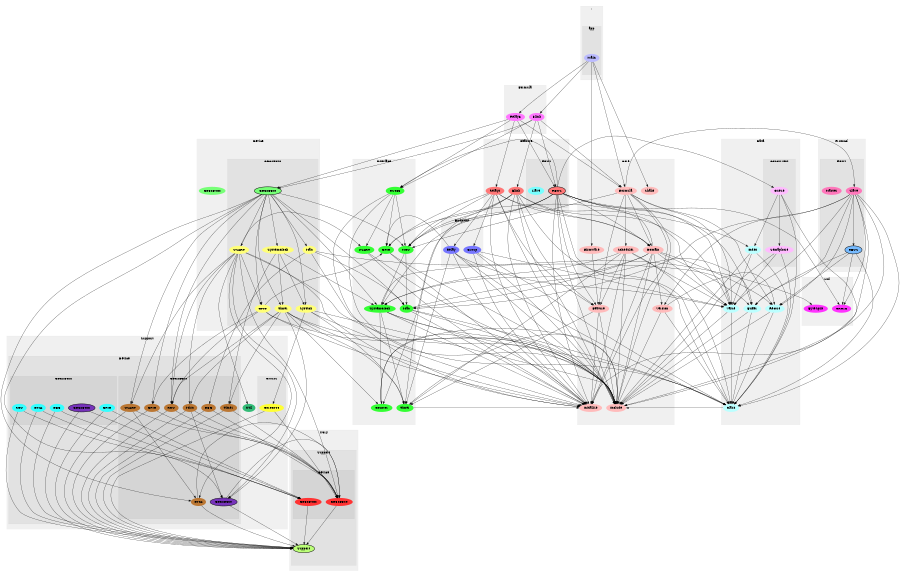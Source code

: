 digraph G {
size="6,4";
ratio="fill";
subgraph cluster_0 {
label=".";
color="#0000000F";
style="filled";
subgraph cluster_1 {
label="app";
color="#0000000F";
style="filled";
u0[label="Main",style="filled",fillcolor="#bbbbff",penwidth="0"];

}

}
subgraph cluster_2 {
label="Core";
color="#0000000F";
style="filled";
u3[label="Include",style="filled",fillcolor="#ffbbbb",penwidth="0"];
u4[label="Scheduler",style="filled",fillcolor="#ffbbbb",penwidth="0"];
u5[label="Firmware",style="filled",fillcolor="#ffbbbb",penwidth="0"];
u6[label="Initialize",style="filled",fillcolor="#ffbbbb",penwidth="0"];
u7[label="Formula",style="filled",fillcolor="#ffbbbb",penwidth="0"];
u8[label="Domain",style="filled",fillcolor="#ffbbbb",penwidth="0"];
u9[label="Version",style="filled",fillcolor="#ffbbbb",penwidth="0"];
u10[label="Feature",style="filled",fillcolor="#ffbbbb",penwidth="0"];
u11[label="Shake",style="filled",fillcolor="#ffbbbb",penwidth="0"];

}
subgraph cluster_3 {
label="Data";
color="#0000000F";
style="filled";
u12[label="Record",style="filled",fillcolor="#bbffff",penwidth="0"];
u13[label="Class",style="filled",fillcolor="#bbffff",penwidth="0"];
u14[label="Buffer",style="filled",fillcolor="#bbffff",penwidth="0"];
u15[label="Value",style="filled",fillcolor="#bbffff",penwidth="0"];
u16[label="Index",style="filled",fillcolor="#bbffff",penwidth="0"];
subgraph cluster_4 {
label="Concurrent";
color="#0000000F";
style="filled";
u17[label="Queue",style="filled",fillcolor="#ffbbff",penwidth="0"];
u18[label="Semaphore",style="filled",fillcolor="#ffbbff",penwidth="0"];

}

}
subgraph cluster_5 {
label="Device";
color="#0000000F";
style="filled";
u19[label="GD32F4xx",style="filled",fillcolor="#77ff77",penwidth="0"];
subgraph cluster_6 {
label="GD32F3x0";
color="#0000000F";
style="filled";
u26[label="GD32F3x0",style="filled,bold",fillcolor="#77ff77"];
u20[label="GPIO",style="filled",fillcolor="#ffff77",penwidth="0"];
u21[label="Mac",style="filled",fillcolor="#ffff77",penwidth="0"];
u22[label="SysTick",style="filled",fillcolor="#ffff77",penwidth="0"];
u23[label="SystemClock",style="filled",fillcolor="#ffff77",penwidth="0"];
u24[label="USART",style="filled",fillcolor="#ffff77",penwidth="0"];
u25[label="Timer",style="filled",fillcolor="#ffff77",penwidth="0"];

}

}
subgraph cluster_7 {
label="Endpoint";
color="#0000000F";
style="filled";
u27[label="Group",style="filled",fillcolor="#7777ff",penwidth="0"];
u28[label="Relay",style="filled",fillcolor="#7777ff",penwidth="0"];

}
subgraph cluster_8 {
label="Feature";
color="#0000000F";
style="filled";
u31[label="Relays",style="filled",fillcolor="#ff7777",penwidth="0"];
u32[label="Blink",style="filled",fillcolor="#ff7777",penwidth="0"];
subgraph cluster_9 {
label="RBUS";
color="#0000000F";
style="filled";
u30[label="RBUS",style="filled,bold",fillcolor="#ff7777"];
u29[label="Slave",style="filled",fillcolor="#77ffff",penwidth="0"];

}

}
subgraph cluster_10 {
label="Formula";
color="#0000000F";
style="filled";
u1[label="Relay6",style="filled",fillcolor="#ff77ff",penwidth="0"];
u2[label="Blink",style="filled",fillcolor="#ff77ff",penwidth="0"];

}
subgraph cluster_11 {
label="Interface";
color="#0000000F";
style="filled";
u33[label="MCU",style="filled",fillcolor="#33ff33",penwidth="0"];
u34[label="GPIO",style="filled",fillcolor="#33ff33",penwidth="0"];
u35[label="Mac",style="filled",fillcolor="#33ff33",penwidth="0"];
u36[label="Counter",style="filled",fillcolor="#33ff33",penwidth="0"];
u37[label="RS485",style="filled",fillcolor="#33ff33",penwidth="0"];
u38[label="SystemClock",style="filled",fillcolor="#33ff33",penwidth="0"];
u39[label="USART",style="filled",fillcolor="#33ff33",penwidth="0"];
u40[label="Timer",style="filled",fillcolor="#33ff33",penwidth="0"];

}
subgraph cluster_12 {
label="Ivory";
color="#0000000F";
style="filled";
subgraph cluster_13 {
label="Support";
color="#0000000F";
style="filled";
u43[label="Support",style="filled,bold",fillcolor="#bbff77"];
subgraph cluster_14 {
label="Device";
color="#0000000F";
style="filled";
u41[label="GD32F4xx",style="filled",fillcolor="#ff3333",penwidth="0"];
u42[label="GD32F3x0",style="filled",fillcolor="#ff3333",penwidth="0"];

}

}

}
subgraph cluster_15 {
label="Protocol";
color="#0000000F";
style="filled";
subgraph cluster_16 {
label="RBUS";
color="#0000000F";
style="filled";
u46[label="RBUS",style="filled,bold",fillcolor="#77bbff"];
u44[label="Slave",style="filled",fillcolor="#ff77bb",penwidth="0"];
u45[label="Master",style="filled",fillcolor="#ff77bb",penwidth="0"];

}

}
subgraph cluster_17 {
label="Support";
color="#0000000F";
style="filled";
u61[label="Util",style="filled",fillcolor="#33bb77",penwidth="0"];
subgraph cluster_18 {
label="CMSIS";
color="#0000000F";
style="filled";
u47[label="CoreCM4",style="filled",fillcolor="#ffff33",penwidth="0"];

}
subgraph cluster_19 {
label="Device";
color="#0000000F";
style="filled";
subgraph cluster_20 {
label="GD32F3x0";
color="#0000000F";
style="filled";
u60[label="GD32F3x0",style="filled,bold",fillcolor="#7733bb"];
u53[label="GPIO",style="filled",fillcolor="#bb7733",penwidth="0"];
u54[label="RCU",style="filled",fillcolor="#bb7733",penwidth="0"];
u55[label="Misc",style="filled",fillcolor="#bb7733",penwidth="0"];
u56[label="DMA",style="filled",fillcolor="#bb7733",penwidth="0"];
u57[label="USART",style="filled",fillcolor="#bb7733",penwidth="0"];
u58[label="Timer",style="filled",fillcolor="#bb7733",penwidth="0"];
u59[label="DBG",style="filled",fillcolor="#bb7733",penwidth="0"];

}
subgraph cluster_21 {
label="GD32F4xx";
color="#0000000F";
style="filled";
u48[label="GD32F4xx",style="filled,bold",fillcolor="#7733bb"];
u49[label="GPIO",style="filled",fillcolor="#33ffff",penwidth="0"];
u50[label="RCU",style="filled",fillcolor="#33ffff",penwidth="0"];
u51[label="DMA",style="filled",fillcolor="#33ffff",penwidth="0"];
u52[label="DBG",style="filled",fillcolor="#33ffff",penwidth="0"];

}

}

}
subgraph cluster_22 {
label="Util";
color="#0000000F";
style="filled";
u62[label="ByteSplit",style="filled",fillcolor="#ff33ff",penwidth="0"];
u63[label="CRC16",style="filled",fillcolor="#ff33ff",penwidth="0"];

}
u0 -> u1;
u0 -> u2;
u0 -> u5;
u0 -> u7;
u0 -> u11;
u1 -> u7;
u1 -> u26;
u1 -> u30;
u1 -> u31;
u1 -> u37;
u2 -> u7;
u2 -> u26;
u2 -> u30;
u2 -> u32;
u2 -> u37;
u4 -> u3;
u4 -> u6;
u4 -> u10;
u4 -> u13;
u4 -> u15;
u4 -> u38;
u4 -> u40;
u5 -> u10;
u7 -> u3;
u7 -> u4;
u7 -> u6;
u7 -> u8;
u7 -> u10;
u7 -> u12;
u7 -> u15;
u7 -> u33;
u7 -> u44;
u8 -> u3;
u8 -> u6;
u8 -> u9;
u8 -> u12;
u8 -> u14;
u8 -> u15;
u8 -> u33;
u8 -> u35;
u8 -> u38;
u9 -> u3;
u9 -> u12;
u9 -> u13;
u10 -> u3;
u10 -> u6;
u10 -> u40;
u12 -> u3;
u12 -> u13;
u13 -> u3;
u14 -> u3;
u14 -> u13;
u15 -> u3;
u15 -> u13;
u16 -> u3;
u16 -> u13;
u16 -> u15;
u17 -> u3;
u17 -> u13;
u17 -> u16;
u17 -> u18;
u18 -> u3;
u18 -> u13;
u18 -> u15;
u20 -> u3;
u20 -> u6;
u20 -> u34;
u20 -> u53;
u20 -> u54;
u21 -> u13;
u21 -> u35;
u21 -> u59;
u21 -> u62;
u22 -> u3;
u22 -> u6;
u22 -> u40;
u22 -> u47;
u23 -> u22;
u23 -> u25;
u23 -> u38;
u23 -> u58;
u24 -> u3;
u24 -> u6;
u24 -> u20;
u24 -> u39;
u24 -> u42;
u24 -> u54;
u24 -> u55;
u24 -> u56;
u24 -> u57;
u24 -> u60;
u24 -> u61;
u25 -> u3;
u25 -> u6;
u25 -> u36;
u25 -> u40;
u25 -> u54;
u25 -> u55;
u25 -> u58;
u25 -> u60;
u26 -> u20;
u26 -> u21;
u26 -> u22;
u26 -> u23;
u26 -> u24;
u26 -> u25;
u26 -> u33;
u26 -> u35;
u26 -> u38;
u26 -> u53;
u26 -> u54;
u26 -> u56;
u26 -> u57;
u26 -> u60;
u27 -> u3;
u27 -> u6;
u27 -> u13;
u27 -> u15;
u28 -> u3;
u28 -> u6;
u28 -> u13;
u28 -> u15;
u28 -> u34;
u28 -> u40;
u30 -> u3;
u30 -> u6;
u30 -> u8;
u30 -> u10;
u30 -> u13;
u30 -> u14;
u30 -> u15;
u30 -> u16;
u30 -> u17;
u30 -> u33;
u30 -> u36;
u30 -> u37;
u30 -> u38;
u30 -> u63;
u31 -> u3;
u31 -> u6;
u31 -> u8;
u31 -> u10;
u31 -> u15;
u31 -> u27;
u31 -> u28;
u31 -> u33;
u31 -> u34;
u32 -> u3;
u32 -> u6;
u32 -> u8;
u32 -> u10;
u32 -> u13;
u32 -> u15;
u32 -> u33;
u32 -> u34;
u32 -> u40;
u33 -> u35;
u33 -> u38;
u34 -> u3;
u34 -> u6;
u35 -> u3;
u35 -> u6;
u35 -> u13;
u35 -> u14;
u36 -> u3;
u36 -> u6;
u37 -> u3;
u37 -> u6;
u37 -> u33;
u37 -> u34;
u37 -> u39;
u38 -> u3;
u38 -> u6;
u38 -> u13;
u38 -> u15;
u38 -> u36;
u38 -> u40;
u39 -> u3;
u39 -> u6;
u40 -> u3;
u40 -> u6;
u41 -> u43;
u42 -> u43;
u44 -> u3;
u44 -> u6;
u44 -> u9;
u44 -> u12;
u44 -> u13;
u44 -> u14;
u44 -> u15;
u44 -> u35;
u44 -> u46;
u44 -> u63;
u46 -> u12;
u46 -> u13;
u46 -> u14;
u46 -> u63;
u47 -> u42;
u47 -> u43;
u48 -> u41;
u48 -> u43;
u49 -> u41;
u49 -> u43;
u50 -> u41;
u50 -> u43;
u51 -> u41;
u51 -> u43;
u52 -> u41;
u52 -> u43;
u53 -> u42;
u53 -> u43;
u54 -> u42;
u54 -> u43;
u55 -> u42;
u55 -> u43;
u55 -> u60;
u56 -> u42;
u56 -> u43;
u57 -> u42;
u57 -> u43;
u57 -> u56;
u58 -> u42;
u58 -> u43;
u59 -> u42;
u59 -> u43;
u60 -> u42;
u60 -> u43;

}
